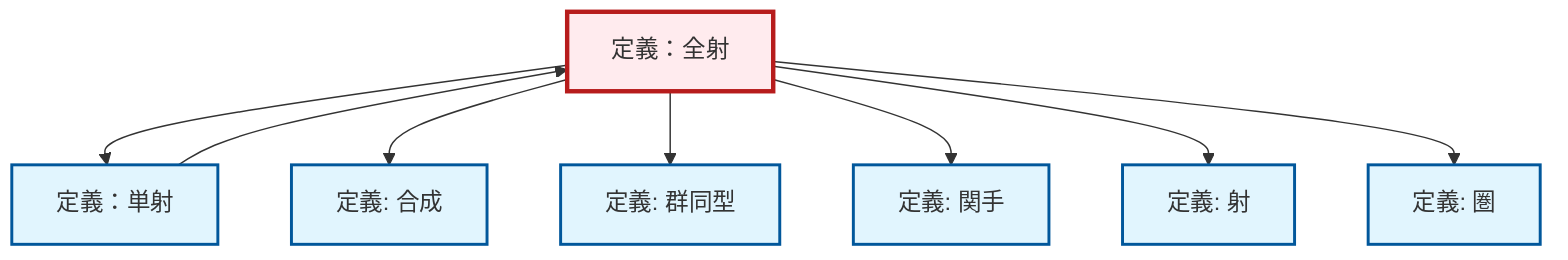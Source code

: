 graph TD
    classDef definition fill:#e1f5fe,stroke:#01579b,stroke-width:2px
    classDef theorem fill:#f3e5f5,stroke:#4a148c,stroke-width:2px
    classDef axiom fill:#fff3e0,stroke:#e65100,stroke-width:2px
    classDef example fill:#e8f5e9,stroke:#1b5e20,stroke-width:2px
    classDef current fill:#ffebee,stroke:#b71c1c,stroke-width:3px
    def-epimorphism["定義：全射"]:::definition
    def-monomorphism["定義：単射"]:::definition
    def-composition["定義: 合成"]:::definition
    def-isomorphism["定義: 群同型"]:::definition
    def-functor["定義: 関手"]:::definition
    def-category["定義: 圏"]:::definition
    def-morphism["定義: 射"]:::definition
    def-epimorphism --> def-monomorphism
    def-epimorphism --> def-composition
    def-epimorphism --> def-isomorphism
    def-epimorphism --> def-functor
    def-epimorphism --> def-morphism
    def-monomorphism --> def-epimorphism
    def-epimorphism --> def-category
    class def-epimorphism current